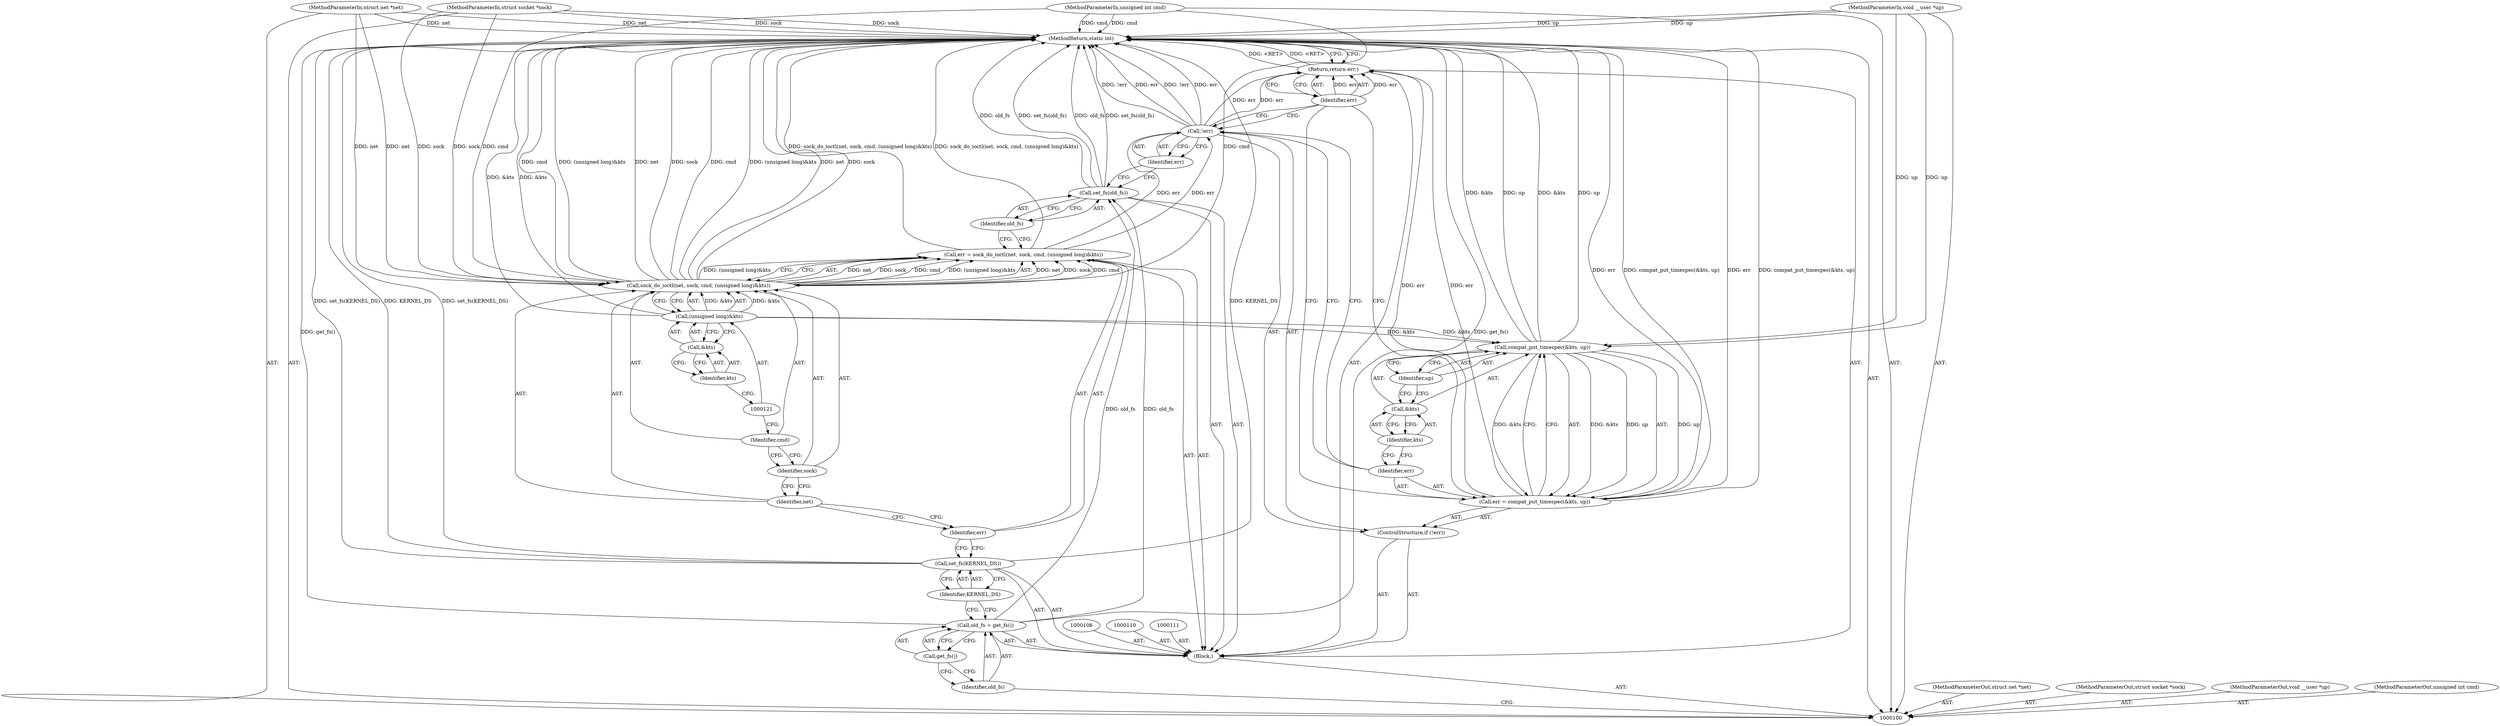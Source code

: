 digraph "0_linux_ed6fe9d614fc1bca95eb8c0ccd0e92db00ef9d5d_0" {
"1000137" [label="(MethodReturn,static int)"];
"1000101" [label="(MethodParameterIn,struct net *net)"];
"1000186" [label="(MethodParameterOut,struct net *net)"];
"1000102" [label="(MethodParameterIn,struct socket *sock)"];
"1000187" [label="(MethodParameterOut,struct socket *sock)"];
"1000124" [label="(Call,set_fs(old_fs))"];
"1000125" [label="(Identifier,old_fs)"];
"1000126" [label="(ControlStructure,if (!err))"];
"1000127" [label="(Call,!err)"];
"1000128" [label="(Identifier,err)"];
"1000129" [label="(Call,err = compat_put_timespec(&kts, up))"];
"1000130" [label="(Identifier,err)"];
"1000132" [label="(Call,&kts)"];
"1000133" [label="(Identifier,kts)"];
"1000134" [label="(Identifier,up)"];
"1000131" [label="(Call,compat_put_timespec(&kts, up))"];
"1000135" [label="(Return,return err;)"];
"1000136" [label="(Identifier,err)"];
"1000104" [label="(MethodParameterIn,void __user *up)"];
"1000189" [label="(MethodParameterOut,void __user *up)"];
"1000103" [label="(MethodParameterIn,unsigned int cmd)"];
"1000188" [label="(MethodParameterOut,unsigned int cmd)"];
"1000105" [label="(Block,)"];
"1000107" [label="(Call,old_fs = get_fs())"];
"1000108" [label="(Identifier,old_fs)"];
"1000109" [label="(Call,get_fs())"];
"1000112" [label="(Call,set_fs(KERNEL_DS))"];
"1000113" [label="(Identifier,KERNEL_DS)"];
"1000114" [label="(Call,err = sock_do_ioctl(net, sock, cmd, (unsigned long)&kts))"];
"1000115" [label="(Identifier,err)"];
"1000117" [label="(Identifier,net)"];
"1000118" [label="(Identifier,sock)"];
"1000119" [label="(Identifier,cmd)"];
"1000120" [label="(Call,(unsigned long)&kts)"];
"1000122" [label="(Call,&kts)"];
"1000123" [label="(Identifier,kts)"];
"1000116" [label="(Call,sock_do_ioctl(net, sock, cmd, (unsigned long)&kts))"];
"1000137" -> "1000100"  [label="AST: "];
"1000137" -> "1000135"  [label="CFG: "];
"1000135" -> "1000137"  [label="DDG: <RET>"];
"1000116" -> "1000137"  [label="DDG: net"];
"1000116" -> "1000137"  [label="DDG: sock"];
"1000116" -> "1000137"  [label="DDG: cmd"];
"1000116" -> "1000137"  [label="DDG: (unsigned long)&kts"];
"1000129" -> "1000137"  [label="DDG: err"];
"1000129" -> "1000137"  [label="DDG: compat_put_timespec(&kts, up)"];
"1000124" -> "1000137"  [label="DDG: old_fs"];
"1000124" -> "1000137"  [label="DDG: set_fs(old_fs)"];
"1000104" -> "1000137"  [label="DDG: up"];
"1000131" -> "1000137"  [label="DDG: &kts"];
"1000131" -> "1000137"  [label="DDG: up"];
"1000127" -> "1000137"  [label="DDG: !err"];
"1000127" -> "1000137"  [label="DDG: err"];
"1000120" -> "1000137"  [label="DDG: &kts"];
"1000114" -> "1000137"  [label="DDG: sock_do_ioctl(net, sock, cmd, (unsigned long)&kts)"];
"1000107" -> "1000137"  [label="DDG: get_fs()"];
"1000103" -> "1000137"  [label="DDG: cmd"];
"1000102" -> "1000137"  [label="DDG: sock"];
"1000112" -> "1000137"  [label="DDG: set_fs(KERNEL_DS)"];
"1000112" -> "1000137"  [label="DDG: KERNEL_DS"];
"1000101" -> "1000137"  [label="DDG: net"];
"1000101" -> "1000100"  [label="AST: "];
"1000101" -> "1000137"  [label="DDG: net"];
"1000101" -> "1000116"  [label="DDG: net"];
"1000186" -> "1000100"  [label="AST: "];
"1000102" -> "1000100"  [label="AST: "];
"1000102" -> "1000137"  [label="DDG: sock"];
"1000102" -> "1000116"  [label="DDG: sock"];
"1000187" -> "1000100"  [label="AST: "];
"1000124" -> "1000105"  [label="AST: "];
"1000124" -> "1000125"  [label="CFG: "];
"1000125" -> "1000124"  [label="AST: "];
"1000128" -> "1000124"  [label="CFG: "];
"1000124" -> "1000137"  [label="DDG: old_fs"];
"1000124" -> "1000137"  [label="DDG: set_fs(old_fs)"];
"1000107" -> "1000124"  [label="DDG: old_fs"];
"1000125" -> "1000124"  [label="AST: "];
"1000125" -> "1000114"  [label="CFG: "];
"1000124" -> "1000125"  [label="CFG: "];
"1000126" -> "1000105"  [label="AST: "];
"1000127" -> "1000126"  [label="AST: "];
"1000129" -> "1000126"  [label="AST: "];
"1000127" -> "1000126"  [label="AST: "];
"1000127" -> "1000128"  [label="CFG: "];
"1000128" -> "1000127"  [label="AST: "];
"1000130" -> "1000127"  [label="CFG: "];
"1000136" -> "1000127"  [label="CFG: "];
"1000127" -> "1000137"  [label="DDG: !err"];
"1000127" -> "1000137"  [label="DDG: err"];
"1000114" -> "1000127"  [label="DDG: err"];
"1000127" -> "1000135"  [label="DDG: err"];
"1000128" -> "1000127"  [label="AST: "];
"1000128" -> "1000124"  [label="CFG: "];
"1000127" -> "1000128"  [label="CFG: "];
"1000129" -> "1000126"  [label="AST: "];
"1000129" -> "1000131"  [label="CFG: "];
"1000130" -> "1000129"  [label="AST: "];
"1000131" -> "1000129"  [label="AST: "];
"1000136" -> "1000129"  [label="CFG: "];
"1000129" -> "1000137"  [label="DDG: err"];
"1000129" -> "1000137"  [label="DDG: compat_put_timespec(&kts, up)"];
"1000131" -> "1000129"  [label="DDG: &kts"];
"1000131" -> "1000129"  [label="DDG: up"];
"1000129" -> "1000135"  [label="DDG: err"];
"1000130" -> "1000129"  [label="AST: "];
"1000130" -> "1000127"  [label="CFG: "];
"1000133" -> "1000130"  [label="CFG: "];
"1000132" -> "1000131"  [label="AST: "];
"1000132" -> "1000133"  [label="CFG: "];
"1000133" -> "1000132"  [label="AST: "];
"1000134" -> "1000132"  [label="CFG: "];
"1000133" -> "1000132"  [label="AST: "];
"1000133" -> "1000130"  [label="CFG: "];
"1000132" -> "1000133"  [label="CFG: "];
"1000134" -> "1000131"  [label="AST: "];
"1000134" -> "1000132"  [label="CFG: "];
"1000131" -> "1000134"  [label="CFG: "];
"1000131" -> "1000129"  [label="AST: "];
"1000131" -> "1000134"  [label="CFG: "];
"1000132" -> "1000131"  [label="AST: "];
"1000134" -> "1000131"  [label="AST: "];
"1000129" -> "1000131"  [label="CFG: "];
"1000131" -> "1000137"  [label="DDG: &kts"];
"1000131" -> "1000137"  [label="DDG: up"];
"1000131" -> "1000129"  [label="DDG: &kts"];
"1000131" -> "1000129"  [label="DDG: up"];
"1000120" -> "1000131"  [label="DDG: &kts"];
"1000104" -> "1000131"  [label="DDG: up"];
"1000135" -> "1000105"  [label="AST: "];
"1000135" -> "1000136"  [label="CFG: "];
"1000136" -> "1000135"  [label="AST: "];
"1000137" -> "1000135"  [label="CFG: "];
"1000135" -> "1000137"  [label="DDG: <RET>"];
"1000136" -> "1000135"  [label="DDG: err"];
"1000129" -> "1000135"  [label="DDG: err"];
"1000127" -> "1000135"  [label="DDG: err"];
"1000136" -> "1000135"  [label="AST: "];
"1000136" -> "1000129"  [label="CFG: "];
"1000136" -> "1000127"  [label="CFG: "];
"1000135" -> "1000136"  [label="CFG: "];
"1000136" -> "1000135"  [label="DDG: err"];
"1000104" -> "1000100"  [label="AST: "];
"1000104" -> "1000137"  [label="DDG: up"];
"1000104" -> "1000131"  [label="DDG: up"];
"1000189" -> "1000100"  [label="AST: "];
"1000103" -> "1000100"  [label="AST: "];
"1000103" -> "1000137"  [label="DDG: cmd"];
"1000103" -> "1000116"  [label="DDG: cmd"];
"1000188" -> "1000100"  [label="AST: "];
"1000105" -> "1000100"  [label="AST: "];
"1000106" -> "1000105"  [label="AST: "];
"1000107" -> "1000105"  [label="AST: "];
"1000110" -> "1000105"  [label="AST: "];
"1000111" -> "1000105"  [label="AST: "];
"1000112" -> "1000105"  [label="AST: "];
"1000114" -> "1000105"  [label="AST: "];
"1000124" -> "1000105"  [label="AST: "];
"1000126" -> "1000105"  [label="AST: "];
"1000135" -> "1000105"  [label="AST: "];
"1000107" -> "1000105"  [label="AST: "];
"1000107" -> "1000109"  [label="CFG: "];
"1000108" -> "1000107"  [label="AST: "];
"1000109" -> "1000107"  [label="AST: "];
"1000113" -> "1000107"  [label="CFG: "];
"1000107" -> "1000137"  [label="DDG: get_fs()"];
"1000107" -> "1000124"  [label="DDG: old_fs"];
"1000108" -> "1000107"  [label="AST: "];
"1000108" -> "1000100"  [label="CFG: "];
"1000109" -> "1000108"  [label="CFG: "];
"1000109" -> "1000107"  [label="AST: "];
"1000109" -> "1000108"  [label="CFG: "];
"1000107" -> "1000109"  [label="CFG: "];
"1000112" -> "1000105"  [label="AST: "];
"1000112" -> "1000113"  [label="CFG: "];
"1000113" -> "1000112"  [label="AST: "];
"1000115" -> "1000112"  [label="CFG: "];
"1000112" -> "1000137"  [label="DDG: set_fs(KERNEL_DS)"];
"1000112" -> "1000137"  [label="DDG: KERNEL_DS"];
"1000113" -> "1000112"  [label="AST: "];
"1000113" -> "1000107"  [label="CFG: "];
"1000112" -> "1000113"  [label="CFG: "];
"1000114" -> "1000105"  [label="AST: "];
"1000114" -> "1000116"  [label="CFG: "];
"1000115" -> "1000114"  [label="AST: "];
"1000116" -> "1000114"  [label="AST: "];
"1000125" -> "1000114"  [label="CFG: "];
"1000114" -> "1000137"  [label="DDG: sock_do_ioctl(net, sock, cmd, (unsigned long)&kts)"];
"1000116" -> "1000114"  [label="DDG: net"];
"1000116" -> "1000114"  [label="DDG: sock"];
"1000116" -> "1000114"  [label="DDG: cmd"];
"1000116" -> "1000114"  [label="DDG: (unsigned long)&kts"];
"1000114" -> "1000127"  [label="DDG: err"];
"1000115" -> "1000114"  [label="AST: "];
"1000115" -> "1000112"  [label="CFG: "];
"1000117" -> "1000115"  [label="CFG: "];
"1000117" -> "1000116"  [label="AST: "];
"1000117" -> "1000115"  [label="CFG: "];
"1000118" -> "1000117"  [label="CFG: "];
"1000118" -> "1000116"  [label="AST: "];
"1000118" -> "1000117"  [label="CFG: "];
"1000119" -> "1000118"  [label="CFG: "];
"1000119" -> "1000116"  [label="AST: "];
"1000119" -> "1000118"  [label="CFG: "];
"1000121" -> "1000119"  [label="CFG: "];
"1000120" -> "1000116"  [label="AST: "];
"1000120" -> "1000122"  [label="CFG: "];
"1000121" -> "1000120"  [label="AST: "];
"1000122" -> "1000120"  [label="AST: "];
"1000116" -> "1000120"  [label="CFG: "];
"1000120" -> "1000137"  [label="DDG: &kts"];
"1000120" -> "1000116"  [label="DDG: &kts"];
"1000120" -> "1000131"  [label="DDG: &kts"];
"1000122" -> "1000120"  [label="AST: "];
"1000122" -> "1000123"  [label="CFG: "];
"1000123" -> "1000122"  [label="AST: "];
"1000120" -> "1000122"  [label="CFG: "];
"1000123" -> "1000122"  [label="AST: "];
"1000123" -> "1000121"  [label="CFG: "];
"1000122" -> "1000123"  [label="CFG: "];
"1000116" -> "1000114"  [label="AST: "];
"1000116" -> "1000120"  [label="CFG: "];
"1000117" -> "1000116"  [label="AST: "];
"1000118" -> "1000116"  [label="AST: "];
"1000119" -> "1000116"  [label="AST: "];
"1000120" -> "1000116"  [label="AST: "];
"1000114" -> "1000116"  [label="CFG: "];
"1000116" -> "1000137"  [label="DDG: net"];
"1000116" -> "1000137"  [label="DDG: sock"];
"1000116" -> "1000137"  [label="DDG: cmd"];
"1000116" -> "1000137"  [label="DDG: (unsigned long)&kts"];
"1000116" -> "1000114"  [label="DDG: net"];
"1000116" -> "1000114"  [label="DDG: sock"];
"1000116" -> "1000114"  [label="DDG: cmd"];
"1000116" -> "1000114"  [label="DDG: (unsigned long)&kts"];
"1000101" -> "1000116"  [label="DDG: net"];
"1000102" -> "1000116"  [label="DDG: sock"];
"1000103" -> "1000116"  [label="DDG: cmd"];
"1000120" -> "1000116"  [label="DDG: &kts"];
}
